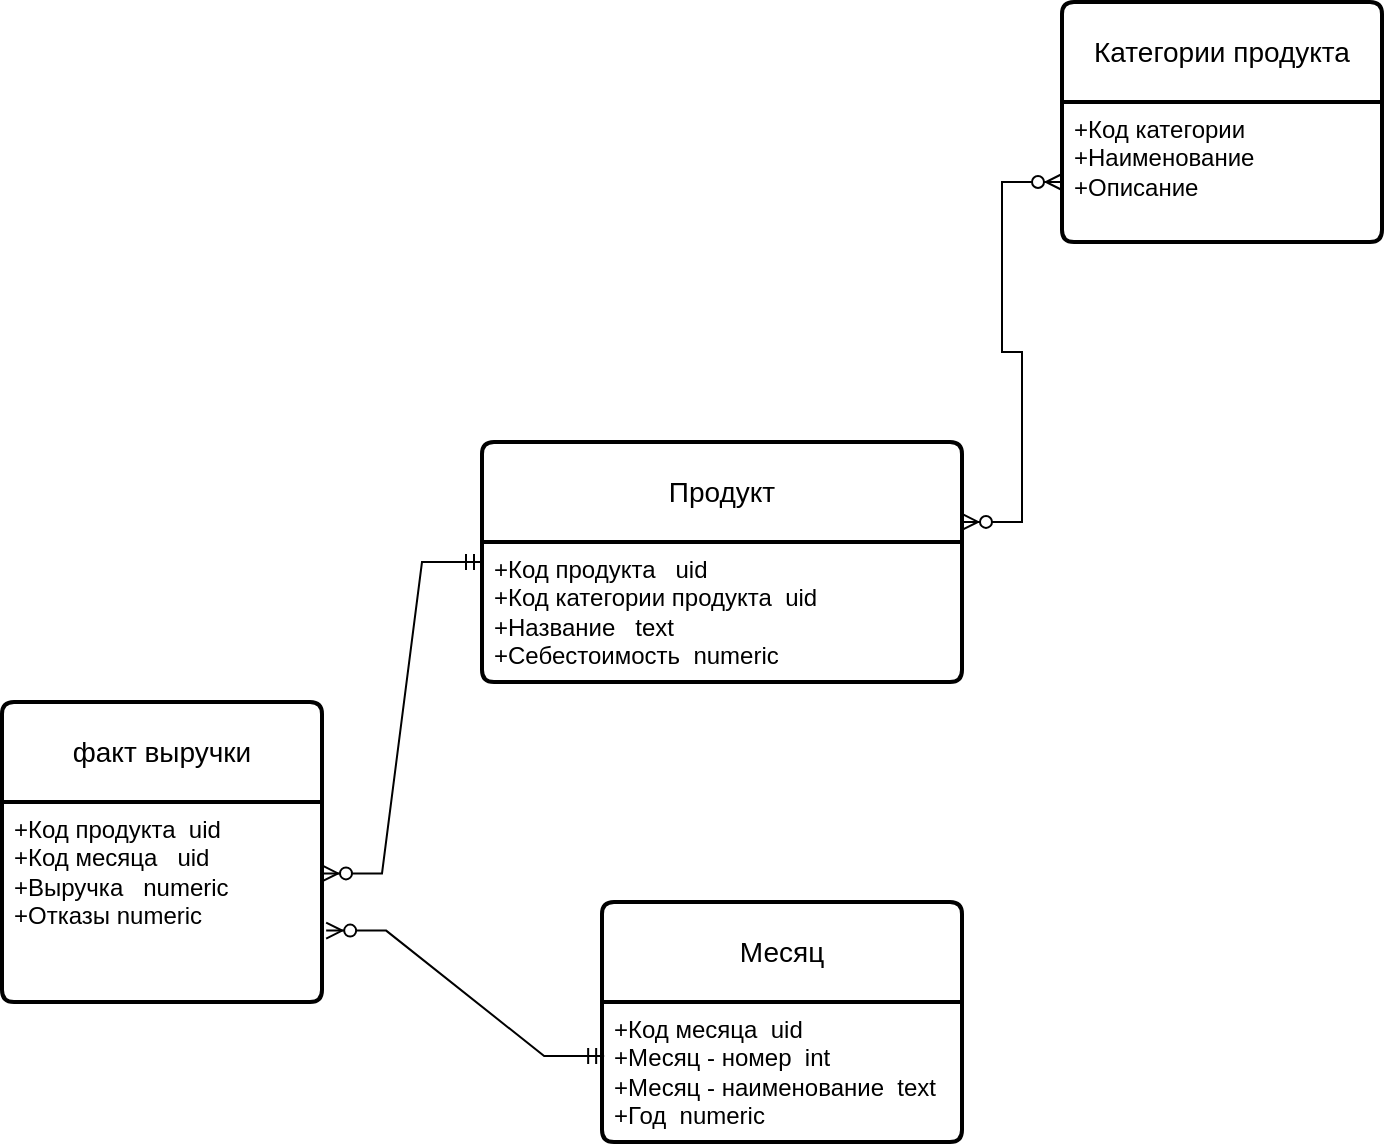 <mxfile version="22.1.3" type="github">
  <diagram id="R2lEEEUBdFMjLlhIrx00" name="Page-1">
    <mxGraphModel dx="1050" dy="542" grid="1" gridSize="10" guides="1" tooltips="1" connect="1" arrows="1" fold="1" page="1" pageScale="1" pageWidth="850" pageHeight="1100" math="0" shadow="0" extFonts="Permanent Marker^https://fonts.googleapis.com/css?family=Permanent+Marker">
      <root>
        <mxCell id="0" />
        <mxCell id="1" parent="0" />
        <mxCell id="ETQsR8EFnwbttZ_quNTG-14" value="факт выручки" style="swimlane;childLayout=stackLayout;horizontal=1;startSize=50;horizontalStack=0;rounded=1;fontSize=14;fontStyle=0;strokeWidth=2;resizeParent=0;resizeLast=1;shadow=0;dashed=0;align=center;arcSize=4;whiteSpace=wrap;html=1;" parent="1" vertex="1">
          <mxGeometry x="70" y="450" width="160" height="150" as="geometry" />
        </mxCell>
        <mxCell id="ETQsR8EFnwbttZ_quNTG-15" value="+Код продукта&amp;nbsp; uid&lt;br&gt;+Код месяца&amp;nbsp; &amp;nbsp;uid&lt;br&gt;+Выручка&amp;nbsp; &amp;nbsp;numeric&lt;br&gt;+Отказы numeric" style="align=left;strokeColor=none;fillColor=none;spacingLeft=4;fontSize=12;verticalAlign=top;resizable=0;rotatable=0;part=1;html=1;" parent="ETQsR8EFnwbttZ_quNTG-14" vertex="1">
          <mxGeometry y="50" width="160" height="100" as="geometry" />
        </mxCell>
        <mxCell id="ETQsR8EFnwbttZ_quNTG-18" value="Продукт" style="swimlane;childLayout=stackLayout;horizontal=1;startSize=50;horizontalStack=0;rounded=1;fontSize=14;fontStyle=0;strokeWidth=2;resizeParent=0;resizeLast=1;shadow=0;dashed=0;align=center;arcSize=4;whiteSpace=wrap;html=1;" parent="1" vertex="1">
          <mxGeometry x="310" y="320" width="240" height="120" as="geometry" />
        </mxCell>
        <mxCell id="ETQsR8EFnwbttZ_quNTG-19" value="+Код продукта&amp;nbsp; &amp;nbsp;uid&lt;br&gt;+Код категории продукта&amp;nbsp; uid&lt;br&gt;+Название&amp;nbsp; &amp;nbsp;text&lt;br&gt;+Себестоимость&amp;nbsp; numeric" style="align=left;strokeColor=none;fillColor=none;spacingLeft=4;fontSize=12;verticalAlign=top;resizable=0;rotatable=0;part=1;html=1;" parent="ETQsR8EFnwbttZ_quNTG-18" vertex="1">
          <mxGeometry y="50" width="240" height="70" as="geometry" />
        </mxCell>
        <mxCell id="ETQsR8EFnwbttZ_quNTG-20" value="Месяц" style="swimlane;childLayout=stackLayout;horizontal=1;startSize=50;horizontalStack=0;rounded=1;fontSize=14;fontStyle=0;strokeWidth=2;resizeParent=0;resizeLast=1;shadow=0;dashed=0;align=center;arcSize=4;whiteSpace=wrap;html=1;" parent="1" vertex="1">
          <mxGeometry x="370" y="550" width="180" height="120" as="geometry" />
        </mxCell>
        <mxCell id="ETQsR8EFnwbttZ_quNTG-21" value="+Код месяца&amp;nbsp; uid&lt;br&gt;+Месяц - номер&amp;nbsp; int&lt;br&gt;+Месяц - наименование&amp;nbsp; text&lt;br&gt;+Год&amp;nbsp; numeric" style="align=left;strokeColor=none;fillColor=none;spacingLeft=4;fontSize=12;verticalAlign=top;resizable=0;rotatable=0;part=1;html=1;" parent="ETQsR8EFnwbttZ_quNTG-20" vertex="1">
          <mxGeometry y="50" width="180" height="70" as="geometry" />
        </mxCell>
        <mxCell id="ETQsR8EFnwbttZ_quNTG-22" value="Категории продукта" style="swimlane;childLayout=stackLayout;horizontal=1;startSize=50;horizontalStack=0;rounded=1;fontSize=14;fontStyle=0;strokeWidth=2;resizeParent=0;resizeLast=1;shadow=0;dashed=0;align=center;arcSize=4;whiteSpace=wrap;html=1;" parent="1" vertex="1">
          <mxGeometry x="600" y="100" width="160" height="120" as="geometry" />
        </mxCell>
        <mxCell id="ETQsR8EFnwbttZ_quNTG-23" value="+Код категории&lt;br&gt;+Наименование&lt;br&gt;+Описание" style="align=left;strokeColor=none;fillColor=none;spacingLeft=4;fontSize=12;verticalAlign=top;resizable=0;rotatable=0;part=1;html=1;" parent="ETQsR8EFnwbttZ_quNTG-22" vertex="1">
          <mxGeometry y="50" width="160" height="70" as="geometry" />
        </mxCell>
        <mxCell id="ETQsR8EFnwbttZ_quNTG-25" value="" style="edgeStyle=entityRelationEdgeStyle;fontSize=12;html=1;endArrow=ERzeroToMany;startArrow=ERmandOne;rounded=0;entryX=1;entryY=0.357;entryDx=0;entryDy=0;entryPerimeter=0;exitX=0;exitY=0.5;exitDx=0;exitDy=0;" parent="1" source="ETQsR8EFnwbttZ_quNTG-18" target="ETQsR8EFnwbttZ_quNTG-15" edge="1">
          <mxGeometry width="100" height="100" relative="1" as="geometry">
            <mxPoint x="260" y="550" as="sourcePoint" />
            <mxPoint x="360" y="450" as="targetPoint" />
          </mxGeometry>
        </mxCell>
        <mxCell id="ETQsR8EFnwbttZ_quNTG-27" value="" style="edgeStyle=entityRelationEdgeStyle;fontSize=12;html=1;endArrow=ERzeroToMany;startArrow=ERmandOne;rounded=0;exitX=0.006;exitY=0.386;exitDx=0;exitDy=0;exitPerimeter=0;entryX=1.013;entryY=0.643;entryDx=0;entryDy=0;entryPerimeter=0;" parent="1" source="ETQsR8EFnwbttZ_quNTG-21" target="ETQsR8EFnwbttZ_quNTG-15" edge="1">
          <mxGeometry width="100" height="100" relative="1" as="geometry">
            <mxPoint x="150" y="750" as="sourcePoint" />
            <mxPoint x="250" y="650" as="targetPoint" />
          </mxGeometry>
        </mxCell>
        <mxCell id="ETQsR8EFnwbttZ_quNTG-31" value="" style="edgeStyle=entityRelationEdgeStyle;fontSize=12;html=1;endArrow=ERzeroToMany;endFill=1;startArrow=ERzeroToMany;rounded=0;entryX=0;entryY=0.75;entryDx=0;entryDy=0;exitX=1;exitY=0.333;exitDx=0;exitDy=0;exitPerimeter=0;" parent="1" source="ETQsR8EFnwbttZ_quNTG-18" target="ETQsR8EFnwbttZ_quNTG-22" edge="1">
          <mxGeometry width="100" height="100" relative="1" as="geometry">
            <mxPoint x="610" y="330" as="sourcePoint" />
            <mxPoint x="290" y="120" as="targetPoint" />
          </mxGeometry>
        </mxCell>
      </root>
    </mxGraphModel>
  </diagram>
</mxfile>

